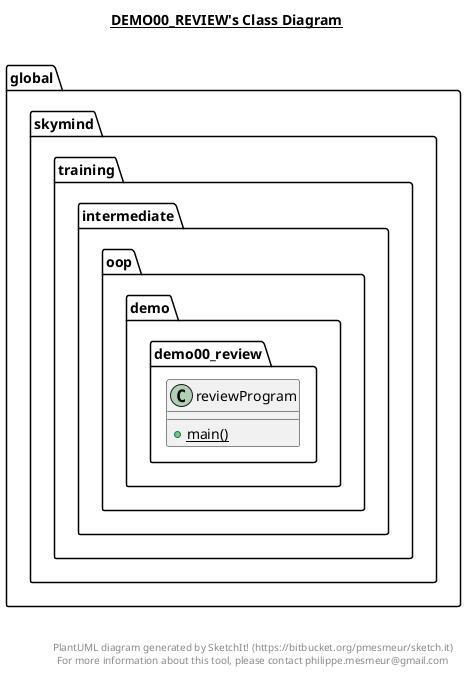 @startuml

title __DEMO00_REVIEW's Class Diagram__\n

  namespace global.skymind {
    namespace training.intermediate.oop.demo.demo00_review {
      class global.skymind.training.intermediate.oop.demo.demo00_review.reviewProgram {
          {static} + main()
      }
    }
  }
  



right footer


PlantUML diagram generated by SketchIt! (https://bitbucket.org/pmesmeur/sketch.it)
For more information about this tool, please contact philippe.mesmeur@gmail.com
endfooter

@enduml
